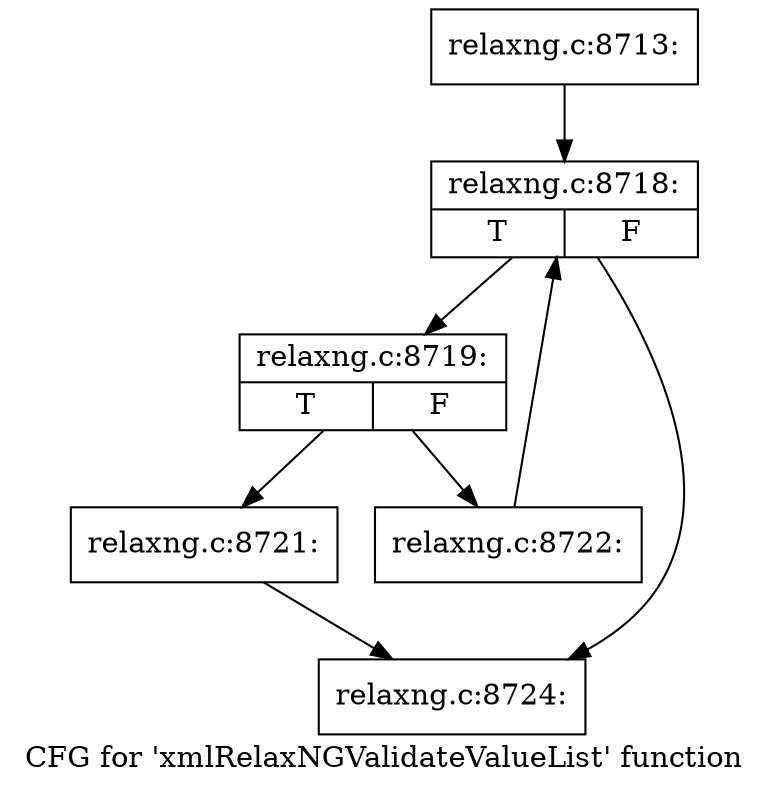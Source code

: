 digraph "CFG for 'xmlRelaxNGValidateValueList' function" {
	label="CFG for 'xmlRelaxNGValidateValueList' function";

	Node0x555e9c6dd1d0 [shape=record,label="{relaxng.c:8713:}"];
	Node0x555e9c6dd1d0 -> Node0x555e9c6ddf30;
	Node0x555e9c6ddf30 [shape=record,label="{relaxng.c:8718:|{<s0>T|<s1>F}}"];
	Node0x555e9c6ddf30 -> Node0x555e9c6de330;
	Node0x555e9c6ddf30 -> Node0x555e9c6de150;
	Node0x555e9c6de330 [shape=record,label="{relaxng.c:8719:|{<s0>T|<s1>F}}"];
	Node0x555e9c6de330 -> Node0x555e9c6de630;
	Node0x555e9c6de330 -> Node0x555e9c6de680;
	Node0x555e9c6de630 [shape=record,label="{relaxng.c:8721:}"];
	Node0x555e9c6de630 -> Node0x555e9c6de150;
	Node0x555e9c6de680 [shape=record,label="{relaxng.c:8722:}"];
	Node0x555e9c6de680 -> Node0x555e9c6ddf30;
	Node0x555e9c6de150 [shape=record,label="{relaxng.c:8724:}"];
}
